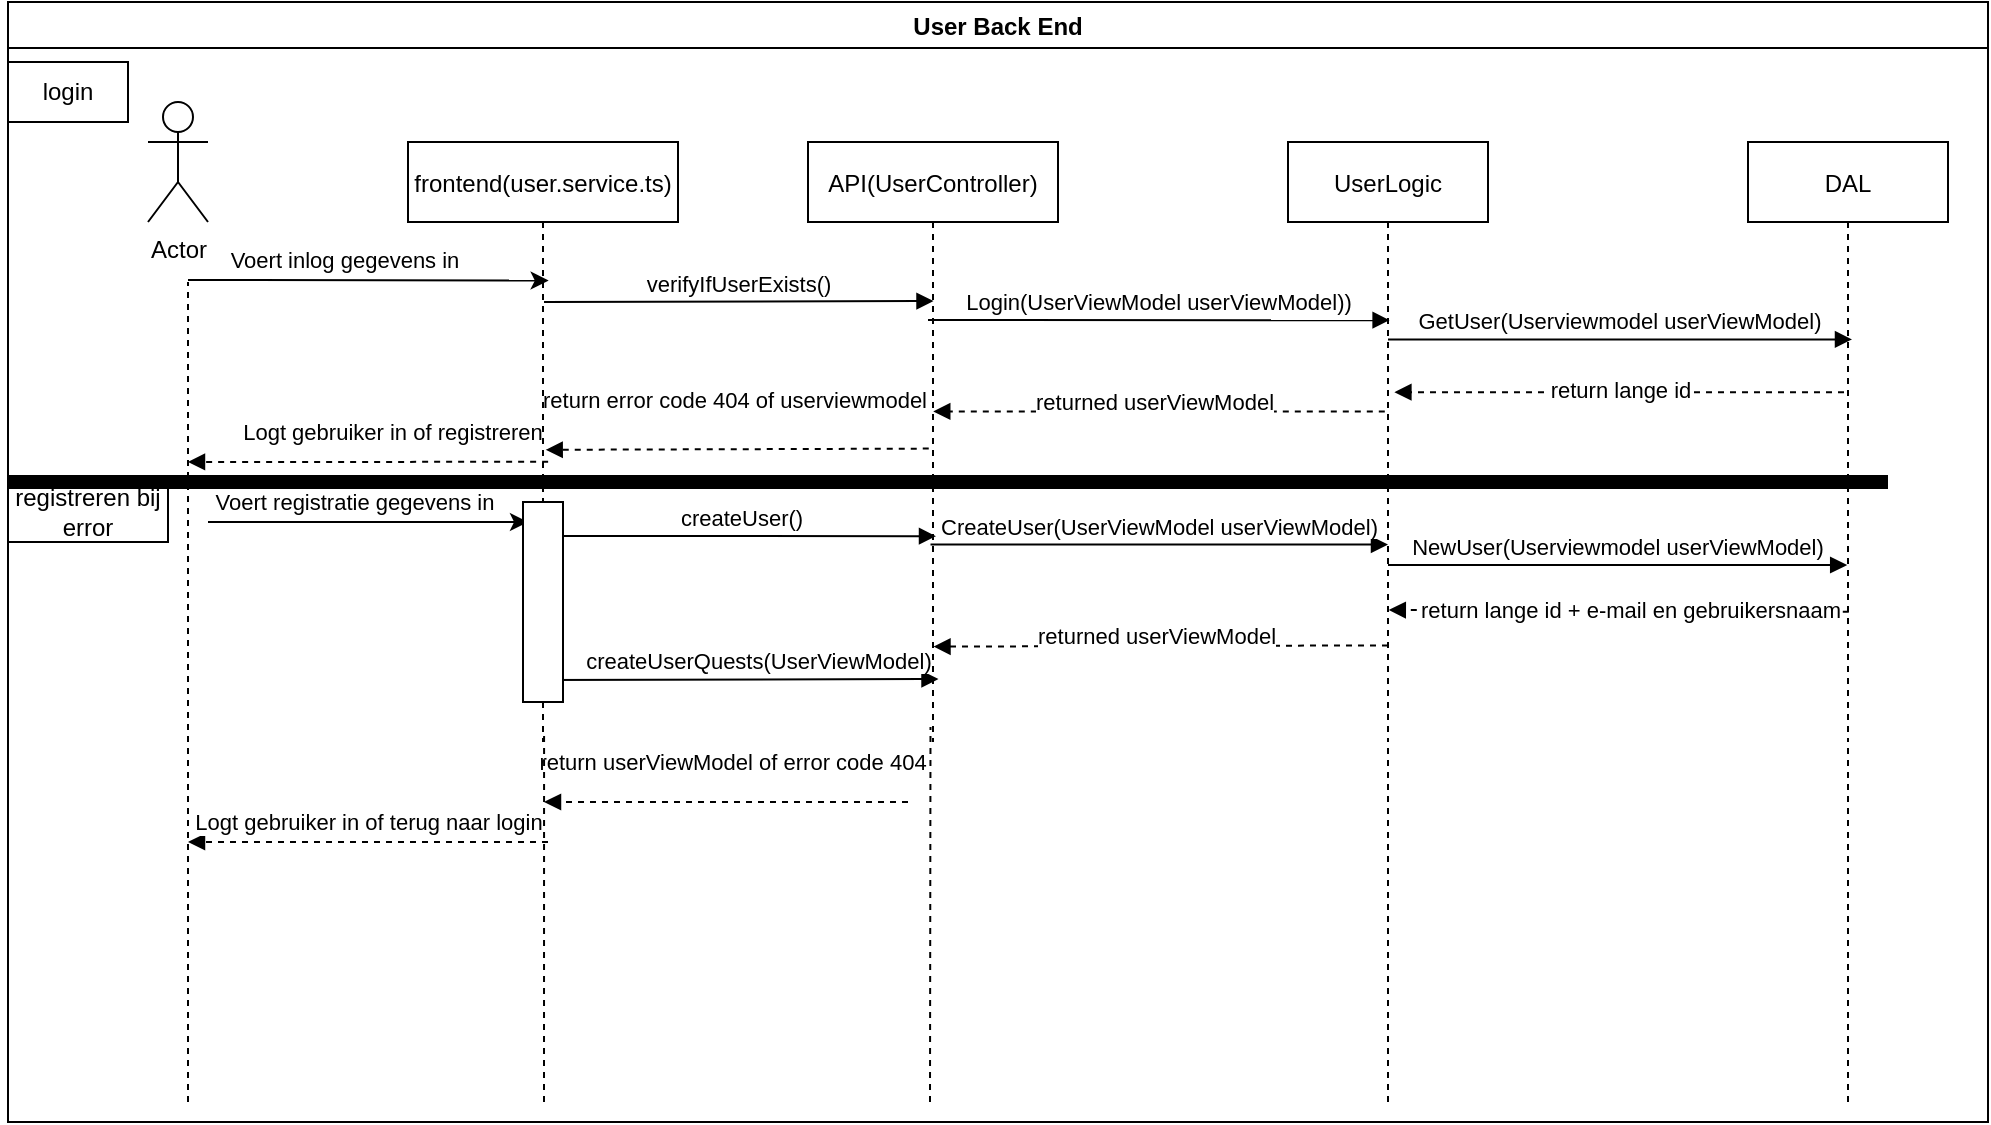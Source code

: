<mxfile version="16.5.1" type="device"><diagram id="kgpKYQtTHZ0yAKxKKP6v" name="Page-1"><mxGraphModel dx="1038" dy="649" grid="1" gridSize="10" guides="1" tooltips="1" connect="1" arrows="1" fold="1" page="1" pageScale="1" pageWidth="850" pageHeight="1100" background="none" math="0" shadow="0"><root><mxCell id="0"/><mxCell id="1" parent="0"/><mxCell id="e9hI3mKSI0zuUvaYzn_2-39" value="User Back End" style="swimlane;" vertex="1" parent="1"><mxGeometry x="10" y="20" width="990" height="560" as="geometry"><mxRectangle x="10" y="20" width="130" height="23" as="alternateBounds"/></mxGeometry></mxCell><mxCell id="e9hI3mKSI0zuUvaYzn_2-60" value="createUserQuests(UserViewModel)" style="verticalAlign=bottom;endArrow=block;shadow=0;strokeWidth=1;entryX=0.522;entryY=0.895;entryDx=0;entryDy=0;entryPerimeter=0;" edge="1" parent="e9hI3mKSI0zuUvaYzn_2-39" target="3nuBFxr9cyL0pnOWT2aG-5"><mxGeometry x="0.089" relative="1" as="geometry"><mxPoint x="268" y="339" as="sourcePoint"/><mxPoint x="433" y="339" as="targetPoint"/><mxPoint as="offset"/></mxGeometry></mxCell><mxCell id="e9hI3mKSI0zuUvaYzn_2-21" value="createUser()" style="verticalAlign=bottom;endArrow=block;shadow=0;strokeWidth=1;entryX=0.512;entryY=0.657;entryDx=0;entryDy=0;entryPerimeter=0;" edge="1" parent="e9hI3mKSI0zuUvaYzn_2-39" target="3nuBFxr9cyL0pnOWT2aG-5"><mxGeometry relative="1" as="geometry"><mxPoint x="270" y="267" as="sourcePoint"/><mxPoint x="433" y="267" as="targetPoint"/></mxGeometry></mxCell><mxCell id="e9hI3mKSI0zuUvaYzn_2-40" value="login" style="rounded=0;whiteSpace=wrap;html=1;" vertex="1" parent="e9hI3mKSI0zuUvaYzn_2-39"><mxGeometry y="30" width="60" height="30" as="geometry"/></mxCell><mxCell id="3nuBFxr9cyL0pnOWT2aG-1" value="frontend(user.service.ts)" style="shape=umlLifeline;perimeter=lifelinePerimeter;container=1;collapsible=0;recursiveResize=0;rounded=0;shadow=0;strokeWidth=1;" parent="e9hI3mKSI0zuUvaYzn_2-39" vertex="1"><mxGeometry x="200" y="70" width="135" height="300" as="geometry"/></mxCell><mxCell id="e9hI3mKSI0zuUvaYzn_2-28" value="" style="endArrow=classic;html=1;rounded=0;" edge="1" parent="3nuBFxr9cyL0pnOWT2aG-1"><mxGeometry width="50" height="50" relative="1" as="geometry"><mxPoint x="-100" y="190" as="sourcePoint"/><mxPoint x="60" y="190" as="targetPoint"/></mxGeometry></mxCell><mxCell id="e9hI3mKSI0zuUvaYzn_2-29" value="Voert registratie gegevens in" style="edgeLabel;html=1;align=center;verticalAlign=middle;resizable=0;points=[];" vertex="1" connectable="0" parent="e9hI3mKSI0zuUvaYzn_2-28"><mxGeometry x="-0.451" y="-2" relative="1" as="geometry"><mxPoint x="29" y="-12" as="offset"/></mxGeometry></mxCell><mxCell id="e9hI3mKSI0zuUvaYzn_2-59" value="" style="rounded=0;whiteSpace=wrap;html=1;" vertex="1" parent="3nuBFxr9cyL0pnOWT2aG-1"><mxGeometry x="57.5" y="180" width="20" height="100" as="geometry"/></mxCell><mxCell id="3nuBFxr9cyL0pnOWT2aG-5" value="API(UserController)" style="shape=umlLifeline;perimeter=lifelinePerimeter;container=1;collapsible=0;recursiveResize=0;rounded=0;shadow=0;strokeWidth=1;" parent="e9hI3mKSI0zuUvaYzn_2-39" vertex="1"><mxGeometry x="400" y="70" width="125" height="300" as="geometry"/></mxCell><mxCell id="e9hI3mKSI0zuUvaYzn_2-15" value="Login(UserViewModel userViewModel))" style="verticalAlign=bottom;endArrow=block;shadow=0;strokeWidth=1;entryX=0.508;entryY=0.297;entryDx=0;entryDy=0;entryPerimeter=0;" edge="1" parent="3nuBFxr9cyL0pnOWT2aG-5" target="e9hI3mKSI0zuUvaYzn_2-1"><mxGeometry relative="1" as="geometry"><mxPoint x="60" y="89" as="sourcePoint"/><mxPoint x="281" y="89" as="targetPoint"/></mxGeometry></mxCell><mxCell id="e9hI3mKSI0zuUvaYzn_2-1" value="UserLogic" style="shape=umlLifeline;perimeter=lifelinePerimeter;container=1;collapsible=0;recursiveResize=0;rounded=0;shadow=0;strokeWidth=1;" vertex="1" parent="e9hI3mKSI0zuUvaYzn_2-39"><mxGeometry x="640" y="70" width="100" height="300" as="geometry"/></mxCell><mxCell id="e9hI3mKSI0zuUvaYzn_2-3" value="DAL" style="shape=umlLifeline;perimeter=lifelinePerimeter;container=1;collapsible=0;recursiveResize=0;rounded=0;shadow=0;strokeWidth=1;" vertex="1" parent="e9hI3mKSI0zuUvaYzn_2-39"><mxGeometry x="870" y="70" width="100" height="300" as="geometry"/></mxCell><mxCell id="e9hI3mKSI0zuUvaYzn_2-23" value="NewUser(Userviewmodel userViewModel)" style="verticalAlign=bottom;endArrow=block;shadow=0;strokeWidth=1;entryX=0.496;entryY=0.705;entryDx=0;entryDy=0;entryPerimeter=0;" edge="1" parent="e9hI3mKSI0zuUvaYzn_2-39" source="e9hI3mKSI0zuUvaYzn_2-1" target="e9hI3mKSI0zuUvaYzn_2-3"><mxGeometry relative="1" as="geometry"><mxPoint x="610" y="281.3" as="sourcePoint"/><mxPoint x="786.7" y="280.9" as="targetPoint"/></mxGeometry></mxCell><mxCell id="e9hI3mKSI0zuUvaYzn_2-17" value="" style="verticalAlign=bottom;endArrow=block;shadow=0;strokeWidth=1;exitX=0.48;exitY=0.417;exitDx=0;exitDy=0;exitPerimeter=0;dashed=1;entryX=0.532;entryY=0.417;entryDx=0;entryDy=0;entryPerimeter=0;" edge="1" parent="e9hI3mKSI0zuUvaYzn_2-39" source="e9hI3mKSI0zuUvaYzn_2-3" target="e9hI3mKSI0zuUvaYzn_2-1"><mxGeometry relative="1" as="geometry"><mxPoint x="881.2" y="195.1" as="sourcePoint"/><mxPoint x="659.324" y="195.1" as="targetPoint"/></mxGeometry></mxCell><mxCell id="e9hI3mKSI0zuUvaYzn_2-32" value="return lange id" style="edgeLabel;html=1;align=center;verticalAlign=middle;resizable=0;points=[];" vertex="1" connectable="0" parent="e9hI3mKSI0zuUvaYzn_2-17"><mxGeometry x="0.224" y="-1" relative="1" as="geometry"><mxPoint x="25" as="offset"/></mxGeometry></mxCell><mxCell id="e9hI3mKSI0zuUvaYzn_2-18" value="" style="verticalAlign=bottom;endArrow=block;shadow=0;strokeWidth=1;exitX=0.484;exitY=0.449;exitDx=0;exitDy=0;exitPerimeter=0;dashed=1;entryX=0.501;entryY=0.449;entryDx=0;entryDy=0;entryPerimeter=0;" edge="1" parent="e9hI3mKSI0zuUvaYzn_2-39" source="e9hI3mKSI0zuUvaYzn_2-1" target="3nuBFxr9cyL0pnOWT2aG-5"><mxGeometry relative="1" as="geometry"><mxPoint x="662.2" y="204.7" as="sourcePoint"/><mxPoint x="441.824" y="204.7" as="targetPoint"/></mxGeometry></mxCell><mxCell id="e9hI3mKSI0zuUvaYzn_2-33" value="returned userViewModel" style="edgeLabel;html=1;align=center;verticalAlign=middle;resizable=0;points=[];" vertex="1" connectable="0" parent="e9hI3mKSI0zuUvaYzn_2-18"><mxGeometry x="0.226" y="1" relative="1" as="geometry"><mxPoint x="23" y="-6" as="offset"/></mxGeometry></mxCell><mxCell id="e9hI3mKSI0zuUvaYzn_2-22" value="CreateUser(UserViewModel userViewModel)" style="verticalAlign=bottom;endArrow=block;shadow=0;strokeWidth=1;exitX=0.49;exitY=0.671;exitDx=0;exitDy=0;exitPerimeter=0;entryX=0.5;entryY=0.671;entryDx=0;entryDy=0;entryPerimeter=0;" edge="1" parent="e9hI3mKSI0zuUvaYzn_2-39" source="3nuBFxr9cyL0pnOWT2aG-5" target="e9hI3mKSI0zuUvaYzn_2-1"><mxGeometry relative="1" as="geometry"><mxPoint x="474.995" y="270" as="sourcePoint"/><mxPoint x="642.95" y="270.9" as="targetPoint"/></mxGeometry></mxCell><mxCell id="e9hI3mKSI0zuUvaYzn_2-5" value="Actor" style="shape=umlActor;verticalLabelPosition=bottom;verticalAlign=top;html=1;outlineConnect=0;" vertex="1" parent="e9hI3mKSI0zuUvaYzn_2-39"><mxGeometry x="70" y="50" width="30" height="60" as="geometry"/></mxCell><mxCell id="e9hI3mKSI0zuUvaYzn_2-10" value="" style="endArrow=none;dashed=1;html=1;rounded=0;" edge="1" parent="e9hI3mKSI0zuUvaYzn_2-39"><mxGeometry width="50" height="50" relative="1" as="geometry"><mxPoint x="90" y="370" as="sourcePoint"/><mxPoint x="90" y="140" as="targetPoint"/></mxGeometry></mxCell><mxCell id="e9hI3mKSI0zuUvaYzn_2-27" value="" style="verticalAlign=bottom;endArrow=block;shadow=0;strokeWidth=1;dashed=1;exitX=0.519;exitY=0.533;exitDx=0;exitDy=0;exitPerimeter=0;" edge="1" parent="e9hI3mKSI0zuUvaYzn_2-39" source="3nuBFxr9cyL0pnOWT2aG-1"><mxGeometry relative="1" as="geometry"><mxPoint x="260" y="230" as="sourcePoint"/><mxPoint x="90" y="230" as="targetPoint"/></mxGeometry></mxCell><mxCell id="e9hI3mKSI0zuUvaYzn_2-35" value="Logt gebruiker in of registreren" style="edgeLabel;html=1;align=center;verticalAlign=middle;resizable=0;points=[];" vertex="1" connectable="0" parent="e9hI3mKSI0zuUvaYzn_2-27"><mxGeometry x="0.598" y="-1" relative="1" as="geometry"><mxPoint x="66" y="-14" as="offset"/></mxGeometry></mxCell><mxCell id="e9hI3mKSI0zuUvaYzn_2-11" value="" style="endArrow=classic;html=1;rounded=0;entryX=0.521;entryY=0.231;entryDx=0;entryDy=0;entryPerimeter=0;" edge="1" parent="e9hI3mKSI0zuUvaYzn_2-39" target="3nuBFxr9cyL0pnOWT2aG-1"><mxGeometry width="50" height="50" relative="1" as="geometry"><mxPoint x="90" y="139" as="sourcePoint"/><mxPoint x="268" y="140" as="targetPoint"/></mxGeometry></mxCell><mxCell id="e9hI3mKSI0zuUvaYzn_2-12" value="Voert inlog gegevens in" style="edgeLabel;html=1;align=center;verticalAlign=middle;resizable=0;points=[];" vertex="1" connectable="0" parent="e9hI3mKSI0zuUvaYzn_2-11"><mxGeometry x="-0.451" y="-2" relative="1" as="geometry"><mxPoint x="28" y="-12" as="offset"/></mxGeometry></mxCell><mxCell id="3nuBFxr9cyL0pnOWT2aG-8" value="verifyIfUserExists()" style="verticalAlign=bottom;endArrow=block;shadow=0;strokeWidth=1;entryX=0.502;entryY=0.265;entryDx=0;entryDy=0;entryPerimeter=0;" parent="e9hI3mKSI0zuUvaYzn_2-39" target="3nuBFxr9cyL0pnOWT2aG-5" edge="1"><mxGeometry relative="1" as="geometry"><mxPoint x="268" y="150" as="sourcePoint"/><mxPoint x="320" y="44" as="targetPoint"/><Array as="points"/></mxGeometry></mxCell><mxCell id="e9hI3mKSI0zuUvaYzn_2-16" value="GetUser(Userviewmodel userViewModel)" style="verticalAlign=bottom;endArrow=block;shadow=0;strokeWidth=1;entryX=0.52;entryY=0.329;entryDx=0;entryDy=0;entryPerimeter=0;" edge="1" parent="e9hI3mKSI0zuUvaYzn_2-39" source="e9hI3mKSI0zuUvaYzn_2-1" target="e9hI3mKSI0zuUvaYzn_2-3"><mxGeometry relative="1" as="geometry"><mxPoint x="657.4" y="168.1" as="sourcePoint"/><mxPoint x="882" y="169.6" as="targetPoint"/></mxGeometry></mxCell><mxCell id="e9hI3mKSI0zuUvaYzn_2-19" value="" style="verticalAlign=bottom;endArrow=block;shadow=0;strokeWidth=1;dashed=1;exitX=0.483;exitY=0.511;exitDx=0;exitDy=0;exitPerimeter=0;entryX=0.51;entryY=0.513;entryDx=0;entryDy=0;entryPerimeter=0;" edge="1" parent="e9hI3mKSI0zuUvaYzn_2-39" source="3nuBFxr9cyL0pnOWT2aG-5" target="3nuBFxr9cyL0pnOWT2aG-1"><mxGeometry relative="1" as="geometry"><mxPoint x="415" y="219.5" as="sourcePoint"/><mxPoint x="285" y="219.5" as="targetPoint"/></mxGeometry></mxCell><mxCell id="e9hI3mKSI0zuUvaYzn_2-34" value="return error code 404 of userviewmodel" style="edgeLabel;html=1;align=center;verticalAlign=middle;resizable=0;points=[];" vertex="1" connectable="0" parent="e9hI3mKSI0zuUvaYzn_2-19"><mxGeometry x="0.472" y="-2" relative="1" as="geometry"><mxPoint x="43" y="-23" as="offset"/></mxGeometry></mxCell><mxCell id="e9hI3mKSI0zuUvaYzn_2-41" value="registreren bij error" style="rounded=0;whiteSpace=wrap;html=1;" vertex="1" parent="e9hI3mKSI0zuUvaYzn_2-39"><mxGeometry y="240" width="80" height="30" as="geometry"/></mxCell><mxCell id="e9hI3mKSI0zuUvaYzn_2-42" value="" style="endArrow=none;html=1;rounded=0;strokeWidth=7;" edge="1" parent="e9hI3mKSI0zuUvaYzn_2-39"><mxGeometry width="50" height="50" relative="1" as="geometry"><mxPoint y="240" as="sourcePoint"/><mxPoint x="940" y="240" as="targetPoint"/></mxGeometry></mxCell><mxCell id="e9hI3mKSI0zuUvaYzn_2-43" value="" style="verticalAlign=bottom;endArrow=block;shadow=0;strokeWidth=1;exitX=0.504;exitY=0.783;exitDx=0;exitDy=0;exitPerimeter=0;dashed=1;entryX=0.504;entryY=0.78;entryDx=0;entryDy=0;entryPerimeter=0;" edge="1" parent="e9hI3mKSI0zuUvaYzn_2-39" source="e9hI3mKSI0zuUvaYzn_2-3" target="e9hI3mKSI0zuUvaYzn_2-1"><mxGeometry relative="1" as="geometry"><mxPoint x="878" y="310" as="sourcePoint"/><mxPoint x="640" y="305" as="targetPoint"/></mxGeometry></mxCell><mxCell id="e9hI3mKSI0zuUvaYzn_2-44" value="return lange id + e-mail en gebruikersnaam" style="edgeLabel;html=1;align=center;verticalAlign=middle;resizable=0;points=[];" vertex="1" connectable="0" parent="e9hI3mKSI0zuUvaYzn_2-43"><mxGeometry x="0.224" y="-1" relative="1" as="geometry"><mxPoint x="31" as="offset"/></mxGeometry></mxCell><mxCell id="e9hI3mKSI0zuUvaYzn_2-45" value="" style="verticalAlign=bottom;endArrow=block;shadow=0;strokeWidth=1;exitX=0.5;exitY=0.839;exitDx=0;exitDy=0;exitPerimeter=0;dashed=1;entryX=0.502;entryY=0.841;entryDx=0;entryDy=0;entryPerimeter=0;" edge="1" parent="e9hI3mKSI0zuUvaYzn_2-39" source="e9hI3mKSI0zuUvaYzn_2-1" target="3nuBFxr9cyL0pnOWT2aG-5"><mxGeometry relative="1" as="geometry"><mxPoint x="648.4" y="214.7" as="sourcePoint"/><mxPoint x="442.625" y="214.7" as="targetPoint"/></mxGeometry></mxCell><mxCell id="e9hI3mKSI0zuUvaYzn_2-46" value="returned userViewModel" style="edgeLabel;html=1;align=center;verticalAlign=middle;resizable=0;points=[];" vertex="1" connectable="0" parent="e9hI3mKSI0zuUvaYzn_2-45"><mxGeometry x="0.226" y="1" relative="1" as="geometry"><mxPoint x="23" y="-6" as="offset"/></mxGeometry></mxCell><mxCell id="e9hI3mKSI0zuUvaYzn_2-47" value="" style="verticalAlign=bottom;endArrow=block;shadow=0;strokeWidth=1;dashed=1;" edge="1" parent="e9hI3mKSI0zuUvaYzn_2-39"><mxGeometry relative="1" as="geometry"><mxPoint x="450" y="400" as="sourcePoint"/><mxPoint x="268" y="400" as="targetPoint"/></mxGeometry></mxCell><mxCell id="e9hI3mKSI0zuUvaYzn_2-48" value="return userViewModel of error code 404" style="edgeLabel;html=1;align=center;verticalAlign=middle;resizable=0;points=[];" vertex="1" connectable="0" parent="e9hI3mKSI0zuUvaYzn_2-47"><mxGeometry x="0.226" y="1" relative="1" as="geometry"><mxPoint x="23" y="-21" as="offset"/></mxGeometry></mxCell><mxCell id="e9hI3mKSI0zuUvaYzn_2-53" value="" style="endArrow=none;dashed=1;html=1;strokeWidth=1;rounded=0;entryX=0.504;entryY=0.983;entryDx=0;entryDy=0;entryPerimeter=0;" edge="1" parent="e9hI3mKSI0zuUvaYzn_2-39" target="3nuBFxr9cyL0pnOWT2aG-1"><mxGeometry width="50" height="50" relative="1" as="geometry"><mxPoint x="268" y="550" as="sourcePoint"/><mxPoint x="290" y="410" as="targetPoint"/></mxGeometry></mxCell><mxCell id="e9hI3mKSI0zuUvaYzn_2-57" value="" style="endArrow=none;dashed=1;html=1;strokeWidth=1;rounded=0;" edge="1" parent="e9hI3mKSI0zuUvaYzn_2-39"><mxGeometry width="50" height="50" relative="1" as="geometry"><mxPoint x="90" y="550" as="sourcePoint"/><mxPoint x="90" y="370" as="targetPoint"/></mxGeometry></mxCell><mxCell id="e9hI3mKSI0zuUvaYzn_2-54" value="" style="endArrow=none;dashed=1;html=1;strokeWidth=1;rounded=0;entryX=0.49;entryY=0.975;entryDx=0;entryDy=0;entryPerimeter=0;" edge="1" parent="1" target="3nuBFxr9cyL0pnOWT2aG-5"><mxGeometry width="50" height="50" relative="1" as="geometry"><mxPoint x="471" y="570" as="sourcePoint"/><mxPoint x="446" y="390" as="targetPoint"/></mxGeometry></mxCell><mxCell id="e9hI3mKSI0zuUvaYzn_2-55" value="" style="endArrow=none;dashed=1;html=1;strokeWidth=1;rounded=0;entryX=0.5;entryY=0.999;entryDx=0;entryDy=0;entryPerimeter=0;" edge="1" parent="1" target="e9hI3mKSI0zuUvaYzn_2-1"><mxGeometry width="50" height="50" relative="1" as="geometry"><mxPoint x="700" y="570" as="sourcePoint"/><mxPoint x="451.25" y="392.5" as="targetPoint"/></mxGeometry></mxCell><mxCell id="e9hI3mKSI0zuUvaYzn_2-56" value="" style="endArrow=none;dashed=1;html=1;strokeWidth=1;rounded=0;entryX=0.5;entryY=1;entryDx=0;entryDy=0;entryPerimeter=0;" edge="1" parent="1" target="e9hI3mKSI0zuUvaYzn_2-3"><mxGeometry width="50" height="50" relative="1" as="geometry"><mxPoint x="930" y="570" as="sourcePoint"/><mxPoint x="660" y="399.7" as="targetPoint"/></mxGeometry></mxCell><mxCell id="e9hI3mKSI0zuUvaYzn_2-61" value="" style="verticalAlign=bottom;endArrow=block;shadow=0;strokeWidth=1;dashed=1;" edge="1" parent="1"><mxGeometry relative="1" as="geometry"><mxPoint x="280" y="440" as="sourcePoint"/><mxPoint x="100" y="440" as="targetPoint"/></mxGeometry></mxCell><mxCell id="e9hI3mKSI0zuUvaYzn_2-62" value="Logt gebruiker in of terug naar login" style="edgeLabel;html=1;align=center;verticalAlign=middle;resizable=0;points=[];" vertex="1" connectable="0" parent="e9hI3mKSI0zuUvaYzn_2-61"><mxGeometry x="0.226" y="1" relative="1" as="geometry"><mxPoint x="20" y="-11" as="offset"/></mxGeometry></mxCell></root></mxGraphModel></diagram></mxfile>